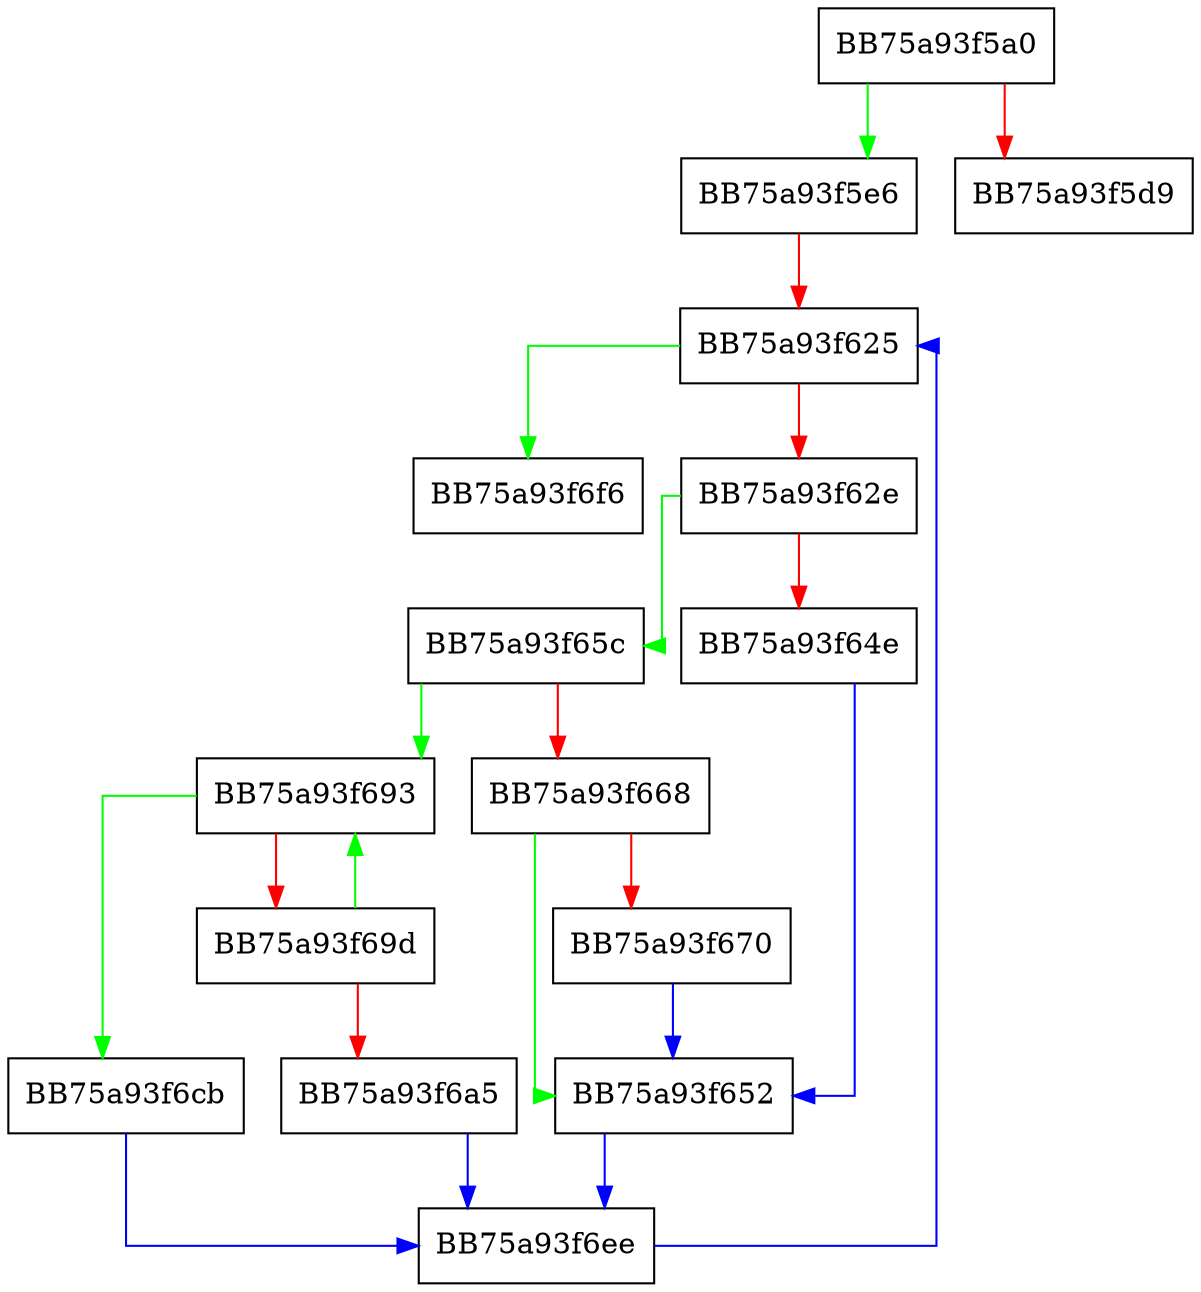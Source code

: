 digraph _Forced_rehash {
  node [shape="box"];
  graph [splines=ortho];
  BB75a93f5a0 -> BB75a93f5e6 [color="green"];
  BB75a93f5a0 -> BB75a93f5d9 [color="red"];
  BB75a93f5e6 -> BB75a93f625 [color="red"];
  BB75a93f625 -> BB75a93f6f6 [color="green"];
  BB75a93f625 -> BB75a93f62e [color="red"];
  BB75a93f62e -> BB75a93f65c [color="green"];
  BB75a93f62e -> BB75a93f64e [color="red"];
  BB75a93f64e -> BB75a93f652 [color="blue"];
  BB75a93f652 -> BB75a93f6ee [color="blue"];
  BB75a93f65c -> BB75a93f693 [color="green"];
  BB75a93f65c -> BB75a93f668 [color="red"];
  BB75a93f668 -> BB75a93f652 [color="green"];
  BB75a93f668 -> BB75a93f670 [color="red"];
  BB75a93f670 -> BB75a93f652 [color="blue"];
  BB75a93f693 -> BB75a93f6cb [color="green"];
  BB75a93f693 -> BB75a93f69d [color="red"];
  BB75a93f69d -> BB75a93f693 [color="green"];
  BB75a93f69d -> BB75a93f6a5 [color="red"];
  BB75a93f6a5 -> BB75a93f6ee [color="blue"];
  BB75a93f6cb -> BB75a93f6ee [color="blue"];
  BB75a93f6ee -> BB75a93f625 [color="blue"];
}